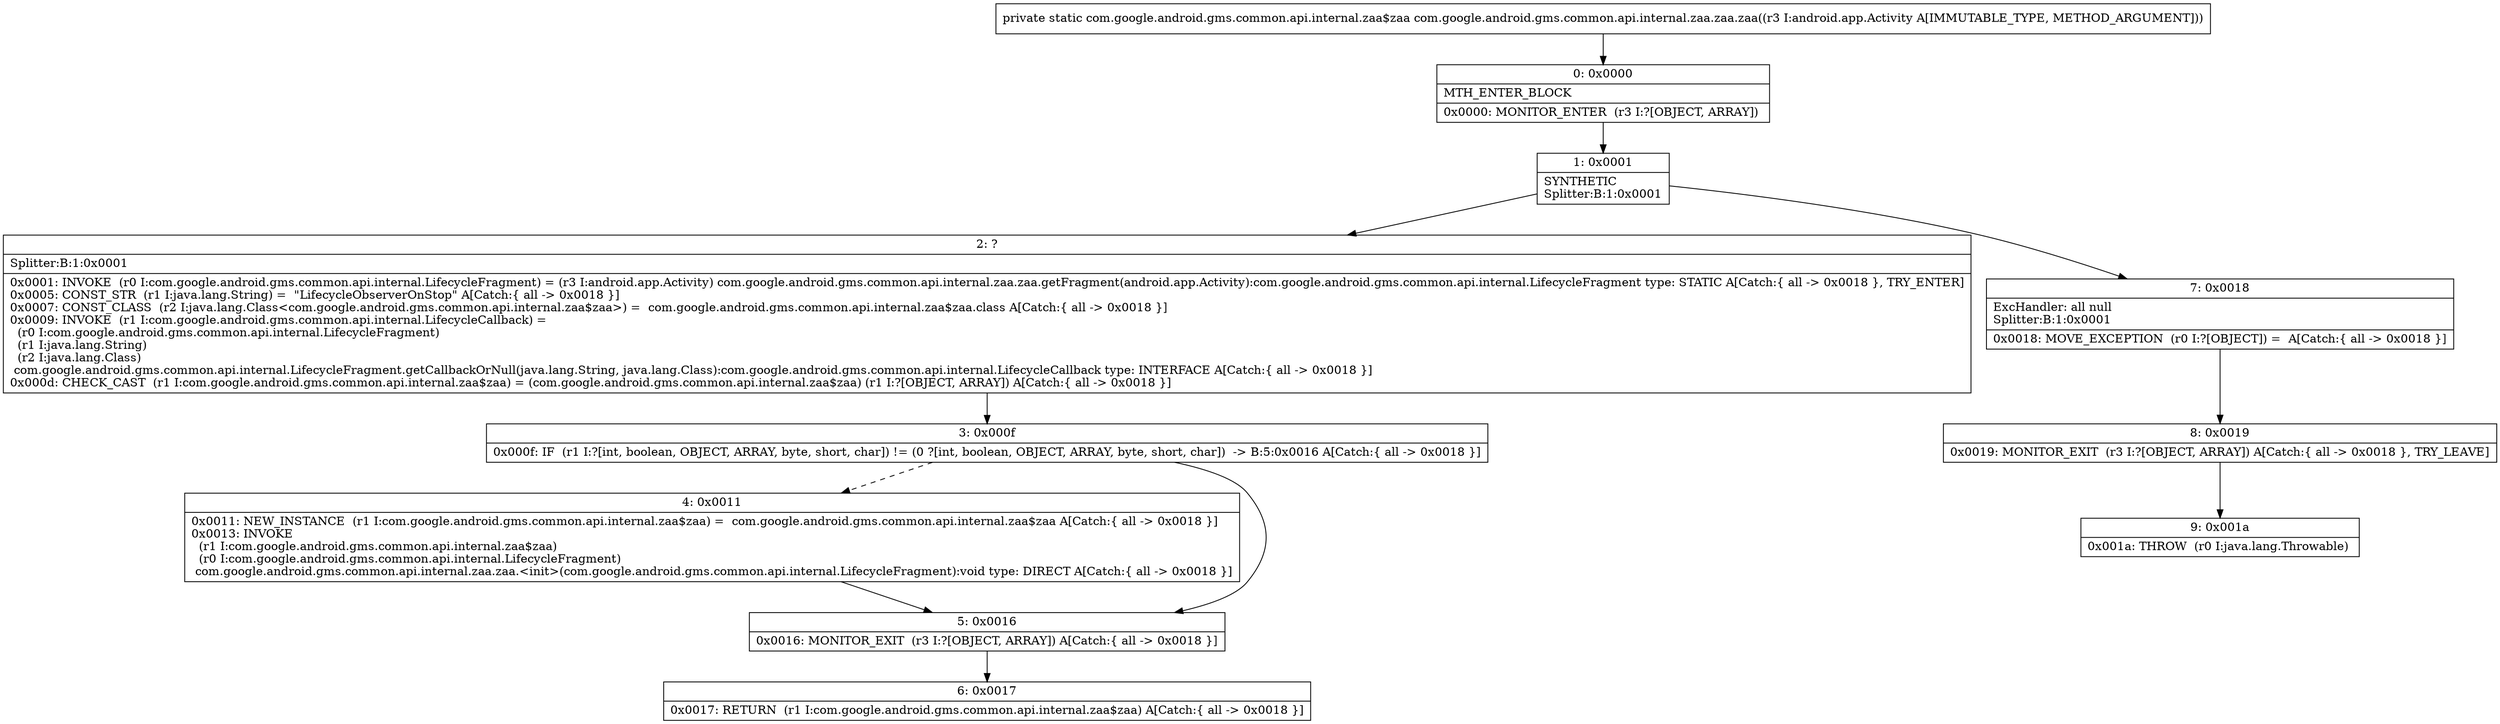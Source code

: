 digraph "CFG forcom.google.android.gms.common.api.internal.zaa.zaa.zaa(Landroid\/app\/Activity;)Lcom\/google\/android\/gms\/common\/api\/internal\/zaa$zaa;" {
Node_0 [shape=record,label="{0\:\ 0x0000|MTH_ENTER_BLOCK\l|0x0000: MONITOR_ENTER  (r3 I:?[OBJECT, ARRAY]) \l}"];
Node_1 [shape=record,label="{1\:\ 0x0001|SYNTHETIC\lSplitter:B:1:0x0001\l}"];
Node_2 [shape=record,label="{2\:\ ?|Splitter:B:1:0x0001\l|0x0001: INVOKE  (r0 I:com.google.android.gms.common.api.internal.LifecycleFragment) = (r3 I:android.app.Activity) com.google.android.gms.common.api.internal.zaa.zaa.getFragment(android.app.Activity):com.google.android.gms.common.api.internal.LifecycleFragment type: STATIC A[Catch:\{ all \-\> 0x0018 \}, TRY_ENTER]\l0x0005: CONST_STR  (r1 I:java.lang.String) =  \"LifecycleObserverOnStop\" A[Catch:\{ all \-\> 0x0018 \}]\l0x0007: CONST_CLASS  (r2 I:java.lang.Class\<com.google.android.gms.common.api.internal.zaa$zaa\>) =  com.google.android.gms.common.api.internal.zaa$zaa.class A[Catch:\{ all \-\> 0x0018 \}]\l0x0009: INVOKE  (r1 I:com.google.android.gms.common.api.internal.LifecycleCallback) = \l  (r0 I:com.google.android.gms.common.api.internal.LifecycleFragment)\l  (r1 I:java.lang.String)\l  (r2 I:java.lang.Class)\l com.google.android.gms.common.api.internal.LifecycleFragment.getCallbackOrNull(java.lang.String, java.lang.Class):com.google.android.gms.common.api.internal.LifecycleCallback type: INTERFACE A[Catch:\{ all \-\> 0x0018 \}]\l0x000d: CHECK_CAST  (r1 I:com.google.android.gms.common.api.internal.zaa$zaa) = (com.google.android.gms.common.api.internal.zaa$zaa) (r1 I:?[OBJECT, ARRAY]) A[Catch:\{ all \-\> 0x0018 \}]\l}"];
Node_3 [shape=record,label="{3\:\ 0x000f|0x000f: IF  (r1 I:?[int, boolean, OBJECT, ARRAY, byte, short, char]) != (0 ?[int, boolean, OBJECT, ARRAY, byte, short, char])  \-\> B:5:0x0016 A[Catch:\{ all \-\> 0x0018 \}]\l}"];
Node_4 [shape=record,label="{4\:\ 0x0011|0x0011: NEW_INSTANCE  (r1 I:com.google.android.gms.common.api.internal.zaa$zaa) =  com.google.android.gms.common.api.internal.zaa$zaa A[Catch:\{ all \-\> 0x0018 \}]\l0x0013: INVOKE  \l  (r1 I:com.google.android.gms.common.api.internal.zaa$zaa)\l  (r0 I:com.google.android.gms.common.api.internal.LifecycleFragment)\l com.google.android.gms.common.api.internal.zaa.zaa.\<init\>(com.google.android.gms.common.api.internal.LifecycleFragment):void type: DIRECT A[Catch:\{ all \-\> 0x0018 \}]\l}"];
Node_5 [shape=record,label="{5\:\ 0x0016|0x0016: MONITOR_EXIT  (r3 I:?[OBJECT, ARRAY]) A[Catch:\{ all \-\> 0x0018 \}]\l}"];
Node_6 [shape=record,label="{6\:\ 0x0017|0x0017: RETURN  (r1 I:com.google.android.gms.common.api.internal.zaa$zaa) A[Catch:\{ all \-\> 0x0018 \}]\l}"];
Node_7 [shape=record,label="{7\:\ 0x0018|ExcHandler: all null\lSplitter:B:1:0x0001\l|0x0018: MOVE_EXCEPTION  (r0 I:?[OBJECT]) =  A[Catch:\{ all \-\> 0x0018 \}]\l}"];
Node_8 [shape=record,label="{8\:\ 0x0019|0x0019: MONITOR_EXIT  (r3 I:?[OBJECT, ARRAY]) A[Catch:\{ all \-\> 0x0018 \}, TRY_LEAVE]\l}"];
Node_9 [shape=record,label="{9\:\ 0x001a|0x001a: THROW  (r0 I:java.lang.Throwable) \l}"];
MethodNode[shape=record,label="{private static com.google.android.gms.common.api.internal.zaa$zaa com.google.android.gms.common.api.internal.zaa.zaa.zaa((r3 I:android.app.Activity A[IMMUTABLE_TYPE, METHOD_ARGUMENT])) }"];
MethodNode -> Node_0;
Node_0 -> Node_1;
Node_1 -> Node_2;
Node_1 -> Node_7;
Node_2 -> Node_3;
Node_3 -> Node_4[style=dashed];
Node_3 -> Node_5;
Node_4 -> Node_5;
Node_5 -> Node_6;
Node_7 -> Node_8;
Node_8 -> Node_9;
}

